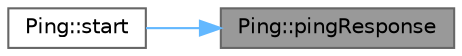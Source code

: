 digraph "Ping::pingResponse"
{
 // INTERACTIVE_SVG=YES
 // LATEX_PDF_SIZE
  bgcolor="transparent";
  edge [fontname=Helvetica,fontsize=10,labelfontname=Helvetica,labelfontsize=10];
  node [fontname=Helvetica,fontsize=10,shape=box,height=0.2,width=0.4];
  rankdir="RL";
  Node1 [id="Node000001",label="Ping::pingResponse",height=0.2,width=0.4,color="gray40", fillcolor="grey60", style="filled", fontcolor="black",tooltip=" "];
  Node1 -> Node2 [id="edge2_Node000001_Node000002",dir="back",color="steelblue1",style="solid",tooltip=" "];
  Node2 [id="Node000002",label="Ping::start",height=0.2,width=0.4,color="grey40", fillcolor="white", style="filled",URL="$d0/db6/a00692_a3f60e50b76b70f7a5934e0b7d51b0cd2.html#a3f60e50b76b70f7a5934e0b7d51b0cd2",tooltip=" "];
}
